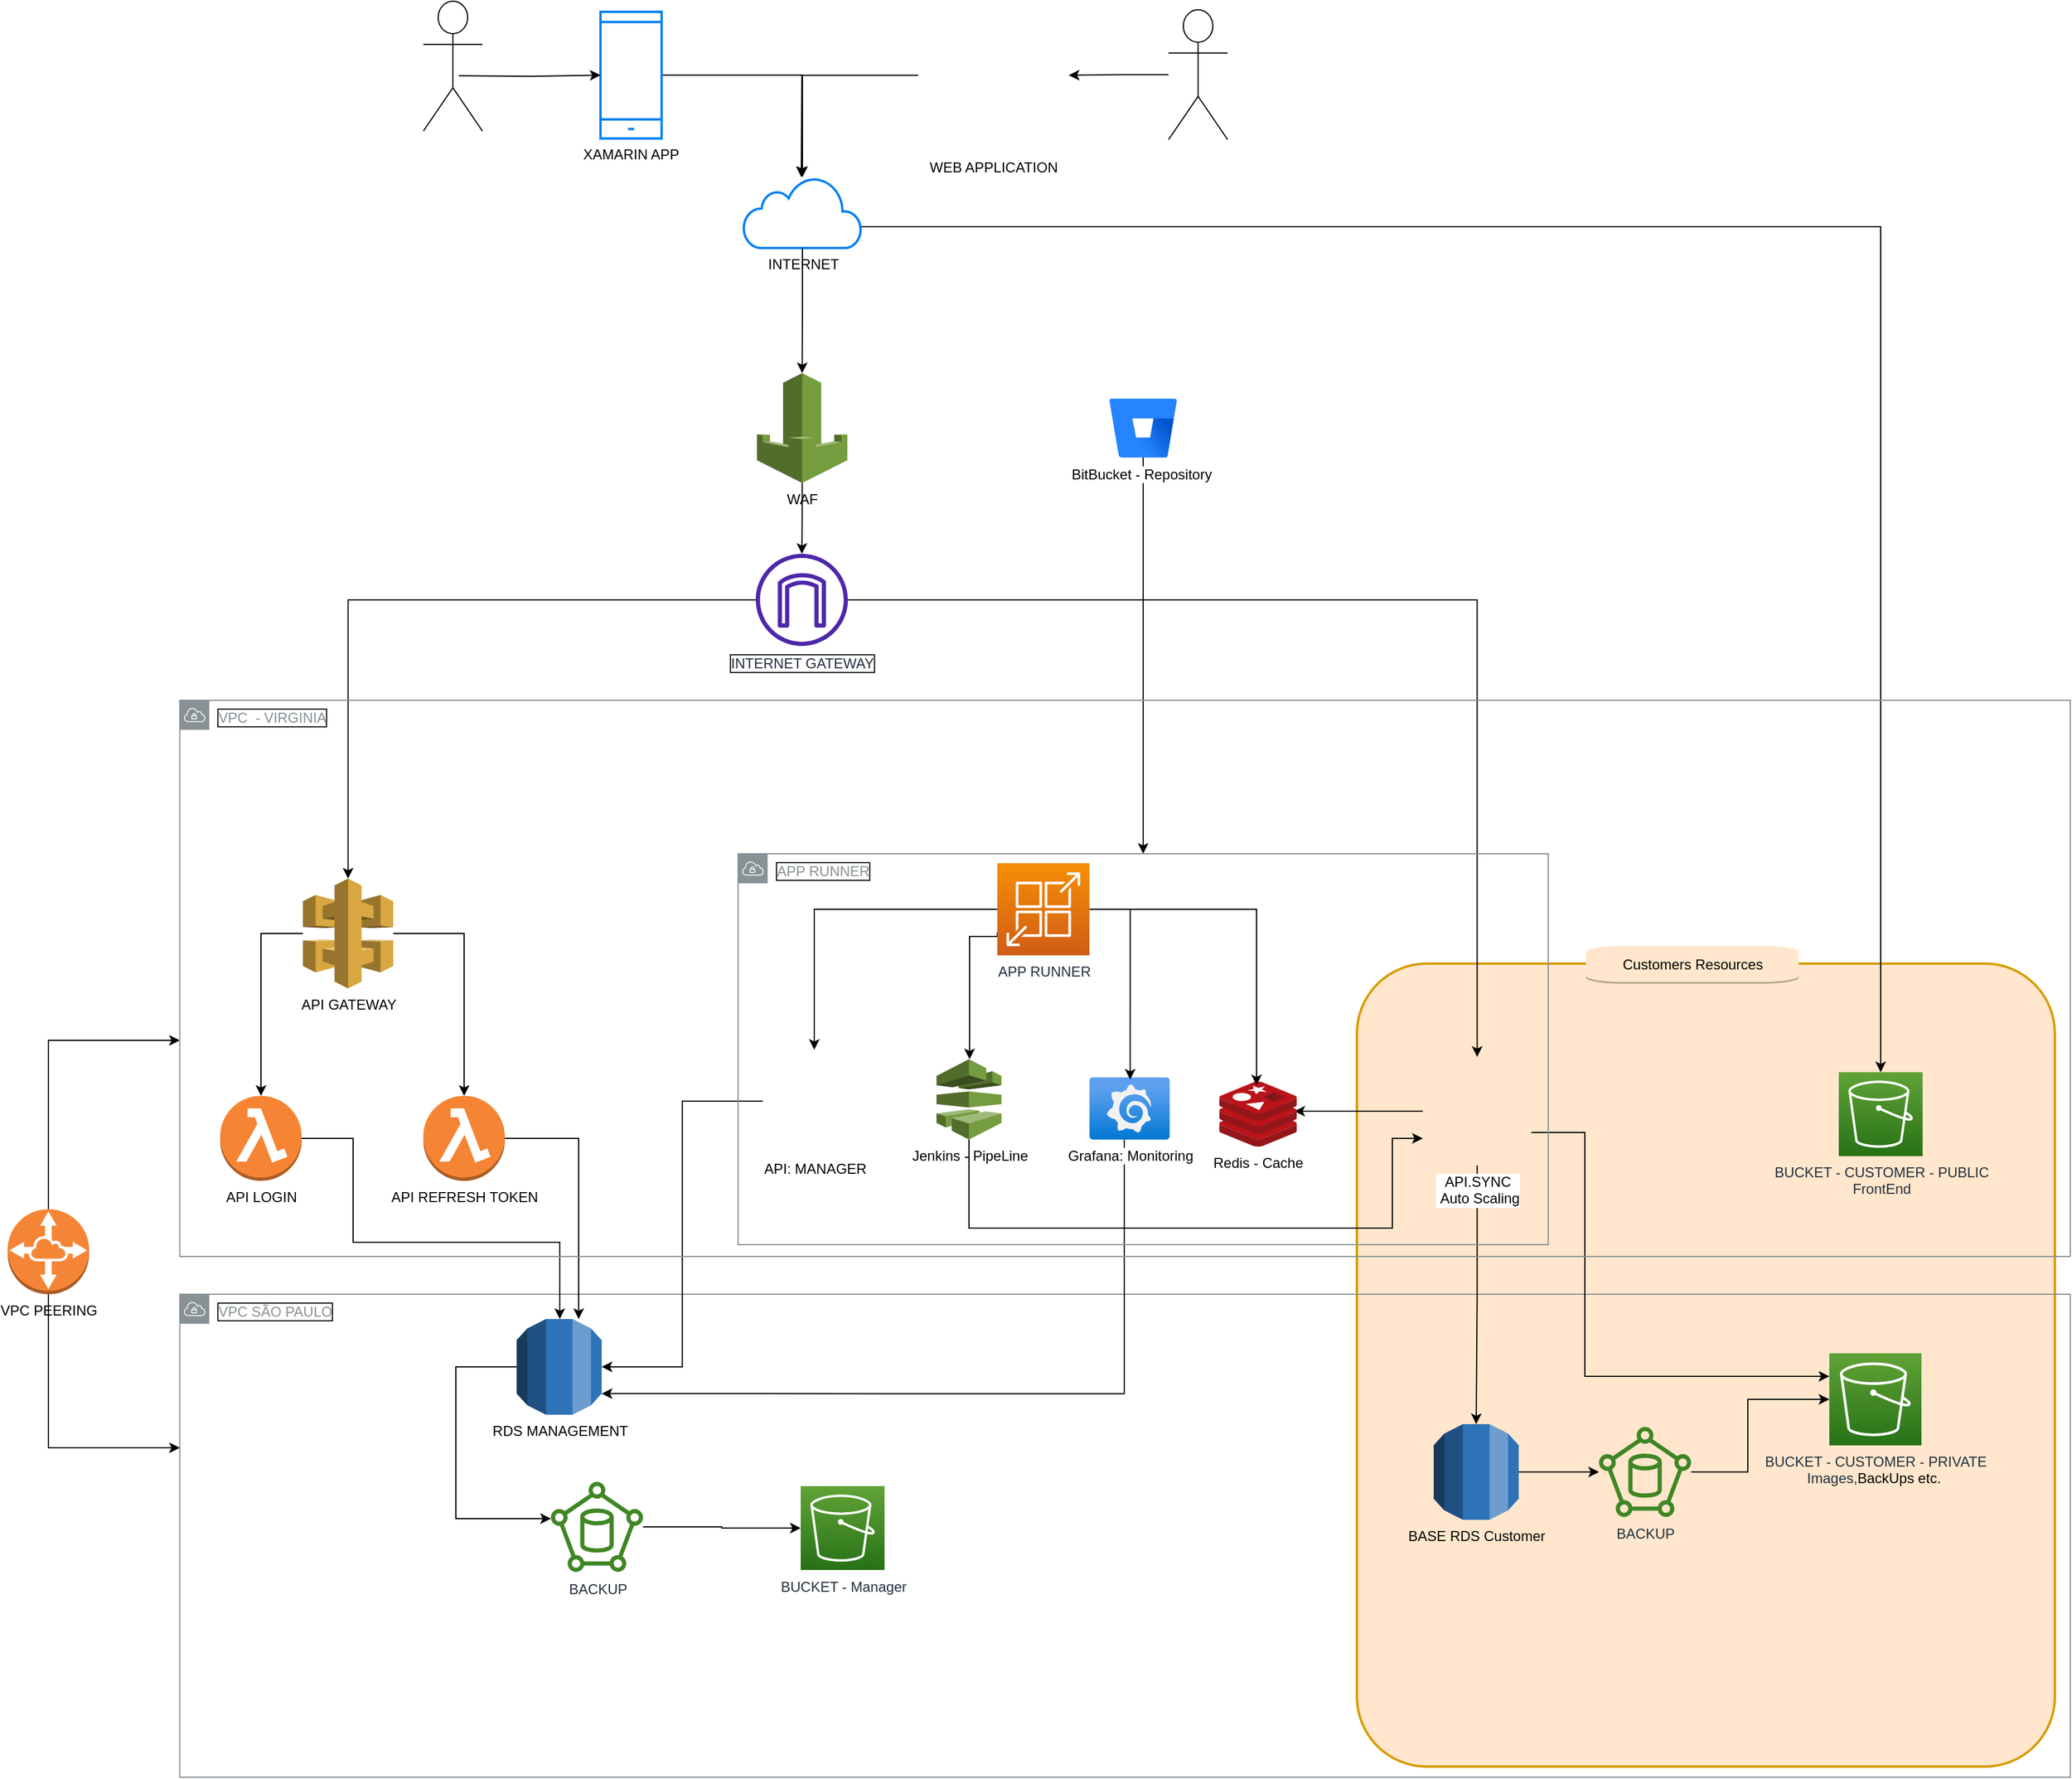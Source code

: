 <mxfile version="21.6.8" type="device">
  <diagram id="fVxH4gl1ZDHUZJMIPg1-" name="Página-1">
    <mxGraphModel dx="3375" dy="2898" grid="0" gridSize="10" guides="1" tooltips="1" connect="1" arrows="1" fold="1" page="0" pageScale="1" pageWidth="827" pageHeight="1169" math="0" shadow="0">
      <root>
        <mxCell id="0" />
        <mxCell id="1" parent="0" />
        <mxCell id="gBbsB2kYZqVs6Wxo1NfM-8" value="" style="rounded=1;arcSize=10;dashed=0;fillColor=#ffe6cc;strokeWidth=2;shadow=0;strokeColor=#d79b00;" parent="1" vertex="1">
          <mxGeometry x="409" y="-476" width="591" height="680" as="geometry" />
        </mxCell>
        <mxCell id="gBbsB2kYZqVs6Wxo1NfM-9" value="Customers Resources" style="dashed=0;html=1;shape=mxgraph.aws3.instance;fillColor=#ffe6cc;dashed=0;shadow=0;strokeColor=#d79b00;" parent="1" vertex="1">
          <mxGeometry x="603" y="-491" width="180" height="32" as="geometry" />
        </mxCell>
        <mxCell id="4h1Zo0zShJHCh-uEzDZB-46" value="VPC SÃO PAULO" style="sketch=0;outlineConnect=0;gradientColor=none;html=1;whiteSpace=wrap;fontSize=12;fontStyle=0;shape=mxgraph.aws4.group;grIcon=mxgraph.aws4.group_vpc;strokeColor=#879196;fillColor=none;verticalAlign=top;align=left;spacingLeft=30;fontColor=#879196;dashed=0;labelBorderColor=#1A1A1A;" parent="1" vertex="1">
          <mxGeometry x="-587.75" y="-196" width="1600.75" height="409" as="geometry" />
        </mxCell>
        <mxCell id="4h1Zo0zShJHCh-uEzDZB-24" style="edgeStyle=orthogonalEdgeStyle;rounded=0;orthogonalLoop=1;jettySize=auto;html=1;entryX=0;entryY=0.25;entryDx=0;entryDy=0;entryPerimeter=0;" parent="1" source="iSTwg9xw4LvU0QaSz5UX-5" target="4h1Zo0zShJHCh-uEzDZB-23" edge="1">
          <mxGeometry relative="1" as="geometry">
            <Array as="points">
              <mxPoint x="602" y="-333" />
              <mxPoint x="602" y="-126" />
            </Array>
          </mxGeometry>
        </mxCell>
        <mxCell id="4h1Zo0zShJHCh-uEzDZB-9" style="edgeStyle=orthogonalEdgeStyle;rounded=0;orthogonalLoop=1;jettySize=auto;html=1;" parent="1" source="4h1Zo0zShJHCh-uEzDZB-51" target="4h1Zo0zShJHCh-uEzDZB-8" edge="1">
          <mxGeometry relative="1" as="geometry" />
        </mxCell>
        <mxCell id="4h1Zo0zShJHCh-uEzDZB-70" style="edgeStyle=orthogonalEdgeStyle;rounded=0;orthogonalLoop=1;jettySize=auto;html=1;entryX=0.5;entryY=0;entryDx=0;entryDy=0;entryPerimeter=0;fontSize=12;exitX=0.954;exitY=0.757;exitDx=0;exitDy=0;exitPerimeter=0;" parent="1" source="4h1Zo0zShJHCh-uEzDZB-27" target="4h1Zo0zShJHCh-uEzDZB-67" edge="1">
          <mxGeometry relative="1" as="geometry">
            <Array as="points">
              <mxPoint x="-15" y="-1100" />
              <mxPoint x="852" y="-1100" />
            </Array>
            <mxPoint x="-13" y="-1053.059" as="sourcePoint" />
          </mxGeometry>
        </mxCell>
        <mxCell id="4h1Zo0zShJHCh-uEzDZB-13" style="edgeStyle=orthogonalEdgeStyle;rounded=0;orthogonalLoop=1;jettySize=auto;html=1;" parent="1" source="4h1Zo0zShJHCh-uEzDZB-8" target="4h1Zo0zShJHCh-uEzDZB-10" edge="1">
          <mxGeometry relative="1" as="geometry" />
        </mxCell>
        <mxCell id="gBbsB2kYZqVs6Wxo1NfM-20" style="edgeStyle=orthogonalEdgeStyle;rounded=0;orthogonalLoop=1;jettySize=auto;html=1;entryX=0.5;entryY=0;entryDx=0;entryDy=0;entryPerimeter=0;" parent="1" source="4h1Zo0zShJHCh-uEzDZB-8" target="gBbsB2kYZqVs6Wxo1NfM-13" edge="1">
          <mxGeometry relative="1" as="geometry" />
        </mxCell>
        <mxCell id="4h1Zo0zShJHCh-uEzDZB-8" value="API GATEWAY" style="outlineConnect=0;dashed=0;verticalLabelPosition=bottom;verticalAlign=top;align=center;html=1;shape=mxgraph.aws3.api_gateway;fillColor=#D9A741;gradientColor=none;" parent="1" vertex="1">
          <mxGeometry x="-483.5" y="-548" width="76.5" height="93" as="geometry" />
        </mxCell>
        <mxCell id="4h1Zo0zShJHCh-uEzDZB-19" style="edgeStyle=orthogonalEdgeStyle;rounded=0;orthogonalLoop=1;jettySize=auto;html=1;exitX=1;exitY=0.5;exitDx=0;exitDy=0;exitPerimeter=0;" parent="1" source="4h1Zo0zShJHCh-uEzDZB-10" target="4h1Zo0zShJHCh-uEzDZB-14" edge="1">
          <mxGeometry relative="1" as="geometry">
            <Array as="points">
              <mxPoint x="-250" y="-328" />
            </Array>
          </mxGeometry>
        </mxCell>
        <mxCell id="4h1Zo0zShJHCh-uEzDZB-10" value="API REFRESH TOKEN" style="outlineConnect=0;dashed=0;verticalLabelPosition=bottom;verticalAlign=top;align=center;html=1;shape=mxgraph.aws3.lambda_function;fillColor=#F58534;gradientColor=none;" parent="1" vertex="1">
          <mxGeometry x="-381.5" y="-364" width="69" height="72" as="geometry" />
        </mxCell>
        <mxCell id="4h1Zo0zShJHCh-uEzDZB-37" style="edgeStyle=orthogonalEdgeStyle;rounded=0;orthogonalLoop=1;jettySize=auto;html=1;fontSize=12;exitX=0;exitY=0.5;exitDx=0;exitDy=0;exitPerimeter=0;" parent="1" source="4h1Zo0zShJHCh-uEzDZB-14" target="4h1Zo0zShJHCh-uEzDZB-36" edge="1">
          <mxGeometry relative="1" as="geometry">
            <Array as="points">
              <mxPoint x="-354" y="-134" />
              <mxPoint x="-354" y="-6" />
            </Array>
          </mxGeometry>
        </mxCell>
        <mxCell id="4h1Zo0zShJHCh-uEzDZB-14" value="RDS MANAGEMENT" style="outlineConnect=0;dashed=0;verticalLabelPosition=bottom;verticalAlign=top;align=center;html=1;shape=mxgraph.aws3.rds;fillColor=#2E73B8;gradientColor=none;" parent="1" vertex="1">
          <mxGeometry x="-302.5" y="-175" width="72" height="81" as="geometry" />
        </mxCell>
        <mxCell id="4h1Zo0zShJHCh-uEzDZB-38" style="edgeStyle=orthogonalEdgeStyle;rounded=0;orthogonalLoop=1;jettySize=auto;html=1;fontSize=12;" parent="1" source="4h1Zo0zShJHCh-uEzDZB-17" target="4h1Zo0zShJHCh-uEzDZB-34" edge="1">
          <mxGeometry relative="1" as="geometry" />
        </mxCell>
        <mxCell id="4h1Zo0zShJHCh-uEzDZB-17" value="BASE RDS Customer" style="outlineConnect=0;dashed=0;verticalLabelPosition=bottom;verticalAlign=top;align=center;html=1;shape=mxgraph.aws3.rds;fillColor=#2E73B8;gradientColor=none;" parent="1" vertex="1">
          <mxGeometry x="474" y="-86" width="72" height="81" as="geometry" />
        </mxCell>
        <mxCell id="4h1Zo0zShJHCh-uEzDZB-23" value="BUCKET - CUSTOMER - PRIVATE&lt;br&gt;Images,&lt;span style=&quot;border-color: var(--border-color); color: rgb(0, 0, 0); text-align: left; background-color: initial;&quot;&gt;BackUps etc.&amp;nbsp;&lt;/span&gt;" style="sketch=0;points=[[0,0,0],[0.25,0,0],[0.5,0,0],[0.75,0,0],[1,0,0],[0,1,0],[0.25,1,0],[0.5,1,0],[0.75,1,0],[1,1,0],[0,0.25,0],[0,0.5,0],[0,0.75,0],[1,0.25,0],[1,0.5,0],[1,0.75,0]];outlineConnect=0;fontColor=#232F3E;gradientColor=#60A337;gradientDirection=north;fillColor=#277116;strokeColor=#ffffff;dashed=0;verticalLabelPosition=bottom;verticalAlign=top;align=center;html=1;fontSize=12;fontStyle=0;aspect=fixed;shape=mxgraph.aws4.resourceIcon;resIcon=mxgraph.aws4.s3;" parent="1" vertex="1">
          <mxGeometry x="809" y="-146" width="78" height="78" as="geometry" />
        </mxCell>
        <mxCell id="4h1Zo0zShJHCh-uEzDZB-64" style="edgeStyle=orthogonalEdgeStyle;rounded=0;orthogonalLoop=1;jettySize=auto;html=1;fontSize=12;" parent="1" source="4h1Zo0zShJHCh-uEzDZB-25" edge="1">
          <mxGeometry relative="1" as="geometry">
            <mxPoint x="-61.5" y="-1142" as="targetPoint" />
          </mxGeometry>
        </mxCell>
        <mxCell id="4h1Zo0zShJHCh-uEzDZB-25" value="XAMARIN APP" style="html=1;verticalLabelPosition=bottom;align=center;labelBackgroundColor=#ffffff;verticalAlign=top;strokeWidth=2;strokeColor=#0080F0;shadow=0;dashed=0;shape=mxgraph.ios7.icons.smartphone;" parent="1" vertex="1">
          <mxGeometry x="-231.5" y="-1282" width="51.75" height="107.25" as="geometry" />
        </mxCell>
        <mxCell id="4h1Zo0zShJHCh-uEzDZB-29" style="edgeStyle=orthogonalEdgeStyle;rounded=0;orthogonalLoop=1;jettySize=auto;html=1;" parent="1" source="xfO7kdJa8CP5MQ5Vo7VV-1" target="4h1Zo0zShJHCh-uEzDZB-51" edge="1">
          <mxGeometry relative="1" as="geometry">
            <mxPoint x="-62" y="-1102" as="targetPoint" />
          </mxGeometry>
        </mxCell>
        <mxCell id="4h1Zo0zShJHCh-uEzDZB-27" value="INTERNET" style="html=1;verticalLabelPosition=bottom;align=center;labelBackgroundColor=#ffffff;verticalAlign=top;strokeWidth=2;strokeColor=#0080F0;shadow=0;dashed=0;shape=mxgraph.ios7.icons.cloud;" parent="1" vertex="1">
          <mxGeometry x="-110.5" y="-1142" width="100" height="60" as="geometry" />
        </mxCell>
        <mxCell id="4h1Zo0zShJHCh-uEzDZB-63" style="edgeStyle=orthogonalEdgeStyle;rounded=0;orthogonalLoop=1;jettySize=auto;html=1;fontSize=12;" parent="1" source="4h1Zo0zShJHCh-uEzDZB-33" target="4h1Zo0zShJHCh-uEzDZB-27" edge="1">
          <mxGeometry relative="1" as="geometry" />
        </mxCell>
        <mxCell id="4h1Zo0zShJHCh-uEzDZB-33" value="WEB APPLICATION" style="shape=image;html=1;verticalAlign=top;verticalLabelPosition=bottom;labelBackgroundColor=#ffffff;imageAspect=0;aspect=fixed;image=https://cdn1.iconfinder.com/data/icons/seo-and-web-development-6/32/Web_website_favorite_site_star-128.png;fontSize=12;" parent="1" vertex="1">
          <mxGeometry x="37.5" y="-1292" width="127.5" height="127.5" as="geometry" />
        </mxCell>
        <mxCell id="NZQ2-SlajWETdj_k92VK-51" style="edgeStyle=orthogonalEdgeStyle;rounded=0;orthogonalLoop=1;jettySize=auto;html=1;" parent="1" source="4h1Zo0zShJHCh-uEzDZB-34" target="4h1Zo0zShJHCh-uEzDZB-23" edge="1">
          <mxGeometry relative="1" as="geometry">
            <Array as="points">
              <mxPoint x="740" y="-45" />
              <mxPoint x="740" y="-107" />
            </Array>
          </mxGeometry>
        </mxCell>
        <mxCell id="4h1Zo0zShJHCh-uEzDZB-34" value="BACKUP" style="sketch=0;outlineConnect=0;fontColor=#232F3E;gradientColor=none;fillColor=#3F8624;strokeColor=none;dashed=0;verticalLabelPosition=bottom;verticalAlign=top;align=center;html=1;fontSize=12;fontStyle=0;aspect=fixed;pointerEvents=1;shape=mxgraph.aws4.backup_database;" parent="1" vertex="1">
          <mxGeometry x="614" y="-84" width="78" height="77" as="geometry" />
        </mxCell>
        <mxCell id="NZQ2-SlajWETdj_k92VK-43" style="edgeStyle=orthogonalEdgeStyle;rounded=0;orthogonalLoop=1;jettySize=auto;html=1;entryX=0;entryY=0.5;entryDx=0;entryDy=0;entryPerimeter=0;" parent="1" source="4h1Zo0zShJHCh-uEzDZB-36" target="NZQ2-SlajWETdj_k92VK-41" edge="1">
          <mxGeometry relative="1" as="geometry">
            <Array as="points" />
          </mxGeometry>
        </mxCell>
        <mxCell id="4h1Zo0zShJHCh-uEzDZB-36" value="BACKUP" style="sketch=0;outlineConnect=0;fontColor=#232F3E;gradientColor=none;fillColor=#3F8624;strokeColor=none;dashed=0;verticalLabelPosition=bottom;verticalAlign=top;align=center;html=1;fontSize=12;fontStyle=0;aspect=fixed;pointerEvents=1;shape=mxgraph.aws4.backup_database;" parent="1" vertex="1">
          <mxGeometry x="-273.5" y="-37.5" width="78" height="77" as="geometry" />
        </mxCell>
        <mxCell id="4h1Zo0zShJHCh-uEzDZB-44" style="edgeStyle=orthogonalEdgeStyle;rounded=0;orthogonalLoop=1;jettySize=auto;html=1;fontSize=12;exitX=0.5;exitY=1;exitDx=0;exitDy=0;exitPerimeter=0;" parent="1" source="4h1Zo0zShJHCh-uEzDZB-43" target="4h1Zo0zShJHCh-uEzDZB-46" edge="1">
          <mxGeometry relative="1" as="geometry">
            <mxPoint x="-563.5" y="-65.909" as="targetPoint" />
            <Array as="points">
              <mxPoint x="-699.5" y="-66" />
            </Array>
          </mxGeometry>
        </mxCell>
        <mxCell id="4h1Zo0zShJHCh-uEzDZB-45" style="edgeStyle=orthogonalEdgeStyle;rounded=0;orthogonalLoop=1;jettySize=auto;html=1;fontSize=12;exitX=0.5;exitY=0;exitDx=0;exitDy=0;exitPerimeter=0;" parent="1" source="4h1Zo0zShJHCh-uEzDZB-43" target="4h1Zo0zShJHCh-uEzDZB-47" edge="1">
          <mxGeometry relative="1" as="geometry">
            <mxPoint x="-563.5" y="-411.0" as="targetPoint" />
            <Array as="points">
              <mxPoint x="-699.5" y="-411" />
            </Array>
          </mxGeometry>
        </mxCell>
        <mxCell id="4h1Zo0zShJHCh-uEzDZB-43" value="VPC PEERING" style="outlineConnect=0;dashed=0;verticalLabelPosition=bottom;verticalAlign=top;align=center;html=1;shape=mxgraph.aws3.vpc_peering;fillColor=#F58536;gradientColor=none;fontSize=12;" parent="1" vertex="1">
          <mxGeometry x="-733.5" y="-268" width="69" height="72" as="geometry" />
        </mxCell>
        <mxCell id="XqH27Nu7zq0Zo16ov4HN-21" style="edgeStyle=orthogonalEdgeStyle;rounded=0;orthogonalLoop=1;jettySize=auto;html=1;" edge="1" parent="1" source="4h1Zo0zShJHCh-uEzDZB-51" target="iSTwg9xw4LvU0QaSz5UX-5">
          <mxGeometry relative="1" as="geometry" />
        </mxCell>
        <mxCell id="4h1Zo0zShJHCh-uEzDZB-51" value="INTERNET GATEWAY" style="sketch=0;outlineConnect=0;fontColor=#232F3E;gradientColor=none;fillColor=#4D27AA;strokeColor=none;dashed=0;verticalLabelPosition=bottom;verticalAlign=top;align=center;html=1;fontSize=12;fontStyle=0;aspect=fixed;pointerEvents=1;shape=mxgraph.aws4.internet_gateway;labelBorderColor=#1A1A1A;" parent="1" vertex="1">
          <mxGeometry x="-100" y="-823" width="78" height="78" as="geometry" />
        </mxCell>
        <mxCell id="4h1Zo0zShJHCh-uEzDZB-58" style="edgeStyle=orthogonalEdgeStyle;rounded=0;orthogonalLoop=1;jettySize=auto;html=1;fontSize=12;" parent="1" target="4h1Zo0zShJHCh-uEzDZB-25" edge="1">
          <mxGeometry relative="1" as="geometry">
            <mxPoint x="-351.5" y="-1227.857" as="sourcePoint" />
          </mxGeometry>
        </mxCell>
        <mxCell id="4h1Zo0zShJHCh-uEzDZB-62" style="edgeStyle=orthogonalEdgeStyle;rounded=0;orthogonalLoop=1;jettySize=auto;html=1;fontSize=12;" parent="1" source="4h1Zo0zShJHCh-uEzDZB-61" target="4h1Zo0zShJHCh-uEzDZB-33" edge="1">
          <mxGeometry relative="1" as="geometry" />
        </mxCell>
        <mxCell id="4h1Zo0zShJHCh-uEzDZB-61" value="" style="shape=umlActor;verticalLabelPosition=bottom;verticalAlign=top;html=1;outlineConnect=0;labelBorderColor=#1A1A1A;fontSize=12;" parent="1" vertex="1">
          <mxGeometry x="249.5" y="-1283.75" width="50" height="110" as="geometry" />
        </mxCell>
        <mxCell id="4h1Zo0zShJHCh-uEzDZB-66" value="" style="shape=umlActor;verticalLabelPosition=bottom;verticalAlign=top;html=1;outlineConnect=0;labelBorderColor=#1A1A1A;fontSize=12;" parent="1" vertex="1">
          <mxGeometry x="-381.5" y="-1291" width="50" height="110" as="geometry" />
        </mxCell>
        <mxCell id="4h1Zo0zShJHCh-uEzDZB-67" value="BUCKET - CUSTOMER - PUBLIC&lt;br&gt;FrontEnd" style="sketch=0;points=[[0,0,0],[0.25,0,0],[0.5,0,0],[0.75,0,0],[1,0,0],[0,1,0],[0.25,1,0],[0.5,1,0],[0.75,1,0],[1,1,0],[0,0.25,0],[0,0.5,0],[0,0.75,0],[1,0.25,0],[1,0.5,0],[1,0.75,0]];outlineConnect=0;fontColor=#232F3E;gradientColor=#60A337;gradientDirection=north;fillColor=#277116;strokeColor=#ffffff;dashed=0;verticalLabelPosition=bottom;verticalAlign=top;align=center;html=1;fontSize=12;fontStyle=0;aspect=fixed;shape=mxgraph.aws4.resourceIcon;resIcon=mxgraph.aws4.s3;" parent="1" vertex="1">
          <mxGeometry x="817" y="-384" width="71" height="71" as="geometry" />
        </mxCell>
        <mxCell id="4h1Zo0zShJHCh-uEzDZB-68" style="edgeStyle=orthogonalEdgeStyle;rounded=0;orthogonalLoop=1;jettySize=auto;html=1;exitX=0.5;exitY=1;exitDx=0;exitDy=0;exitPerimeter=0;fontSize=12;" parent="1" source="4h1Zo0zShJHCh-uEzDZB-23" target="4h1Zo0zShJHCh-uEzDZB-23" edge="1">
          <mxGeometry relative="1" as="geometry" />
        </mxCell>
        <mxCell id="gBbsB2kYZqVs6Wxo1NfM-15" style="edgeStyle=orthogonalEdgeStyle;rounded=0;orthogonalLoop=1;jettySize=auto;html=1;exitX=1;exitY=0.5;exitDx=0;exitDy=0;exitPerimeter=0;" parent="1" source="gBbsB2kYZqVs6Wxo1NfM-13" target="4h1Zo0zShJHCh-uEzDZB-14" edge="1">
          <mxGeometry relative="1" as="geometry">
            <Array as="points">
              <mxPoint x="-441" y="-328" />
              <mxPoint x="-441" y="-240" />
              <mxPoint x="-266" y="-240" />
            </Array>
          </mxGeometry>
        </mxCell>
        <mxCell id="gBbsB2kYZqVs6Wxo1NfM-13" value="API LOGIN" style="outlineConnect=0;dashed=0;verticalLabelPosition=bottom;verticalAlign=top;align=center;html=1;shape=mxgraph.aws3.lambda_function;fillColor=#F58534;gradientColor=none;" parent="1" vertex="1">
          <mxGeometry x="-553.5" y="-364" width="69" height="72" as="geometry" />
        </mxCell>
        <mxCell id="NZQ2-SlajWETdj_k92VK-35" style="edgeStyle=orthogonalEdgeStyle;rounded=0;orthogonalLoop=1;jettySize=auto;html=1;" parent="1" source="iSTwg9xw4LvU0QaSz5UX-5" target="4h1Zo0zShJHCh-uEzDZB-17" edge="1">
          <mxGeometry relative="1" as="geometry" />
        </mxCell>
        <mxCell id="XqH27Nu7zq0Zo16ov4HN-11" style="edgeStyle=orthogonalEdgeStyle;rounded=0;orthogonalLoop=1;jettySize=auto;html=1;exitX=0;exitY=0.5;exitDx=0;exitDy=0;entryX=0.97;entryY=0.455;entryDx=0;entryDy=0;entryPerimeter=0;" edge="1" parent="1" source="iSTwg9xw4LvU0QaSz5UX-5" target="iSTwg9xw4LvU0QaSz5UX-3">
          <mxGeometry relative="1" as="geometry" />
        </mxCell>
        <mxCell id="iSTwg9xw4LvU0QaSz5UX-5" value="API.SYNC&lt;br&gt;&amp;nbsp;Auto Scaling" style="shape=image;html=1;verticalAlign=top;verticalLabelPosition=bottom;labelBackgroundColor=#ffffff;imageAspect=0;aspect=fixed;image=https://cdn1.iconfinder.com/data/icons/unicons-line-vol-3/24/docker-128.png" parent="1" vertex="1">
          <mxGeometry x="464.75" y="-397" width="92" height="92" as="geometry" />
        </mxCell>
        <mxCell id="iSTwg9xw4LvU0QaSz5UX-3" value="Redis - Cache" style="sketch=0;aspect=fixed;html=1;points=[];align=center;image;fontSize=12;image=img/lib/mscae/Cache_Redis_Product.svg;" parent="1" vertex="1">
          <mxGeometry x="292.5" y="-376" width="65.48" height="55" as="geometry" />
        </mxCell>
        <mxCell id="XqH27Nu7zq0Zo16ov4HN-16" style="edgeStyle=orthogonalEdgeStyle;rounded=0;orthogonalLoop=1;jettySize=auto;html=1;entryX=1;entryY=0.5;entryDx=0;entryDy=0;entryPerimeter=0;" edge="1" parent="1" source="NZQ2-SlajWETdj_k92VK-8" target="4h1Zo0zShJHCh-uEzDZB-14">
          <mxGeometry relative="1" as="geometry" />
        </mxCell>
        <mxCell id="NZQ2-SlajWETdj_k92VK-8" value="API: MANAGER&lt;br&gt;" style="shape=image;html=1;verticalAlign=top;verticalLabelPosition=bottom;labelBackgroundColor=#ffffff;imageAspect=0;aspect=fixed;image=https://cdn1.iconfinder.com/data/icons/unicons-line-vol-3/24/docker-128.png" parent="1" vertex="1">
          <mxGeometry x="-94" y="-403" width="87" height="87" as="geometry" />
        </mxCell>
        <mxCell id="XqH27Nu7zq0Zo16ov4HN-12" style="edgeStyle=orthogonalEdgeStyle;rounded=0;orthogonalLoop=1;jettySize=auto;html=1;entryX=1;entryY=0.78;entryDx=0;entryDy=0;entryPerimeter=0;" edge="1" parent="1" source="NZQ2-SlajWETdj_k92VK-17" target="4h1Zo0zShJHCh-uEzDZB-14">
          <mxGeometry relative="1" as="geometry">
            <Array as="points">
              <mxPoint x="212" y="-112" />
            </Array>
          </mxGeometry>
        </mxCell>
        <mxCell id="NZQ2-SlajWETdj_k92VK-17" value="Grafana: Monitoring" style="image;aspect=fixed;html=1;points=[];align=center;fontSize=12;image=img/lib/azure2/other/Grafana.svg;" parent="1" vertex="1">
          <mxGeometry x="182.5" y="-379.8" width="68" height="52.8" as="geometry" />
        </mxCell>
        <mxCell id="NZQ2-SlajWETdj_k92VK-41" value="BUCKET - Manager" style="sketch=0;points=[[0,0,0],[0.25,0,0],[0.5,0,0],[0.75,0,0],[1,0,0],[0,1,0],[0.25,1,0],[0.5,1,0],[0.75,1,0],[1,1,0],[0,0.25,0],[0,0.5,0],[0,0.75,0],[1,0.25,0],[1,0.5,0],[1,0.75,0]];outlineConnect=0;fontColor=#232F3E;gradientColor=#60A337;gradientDirection=north;fillColor=#277116;strokeColor=#ffffff;dashed=0;verticalLabelPosition=bottom;verticalAlign=top;align=center;html=1;fontSize=12;fontStyle=0;aspect=fixed;shape=mxgraph.aws4.resourceIcon;resIcon=mxgraph.aws4.s3;" parent="1" vertex="1">
          <mxGeometry x="-62" y="-33.5" width="71" height="71" as="geometry" />
        </mxCell>
        <mxCell id="XqH27Nu7zq0Zo16ov4HN-13" style="edgeStyle=orthogonalEdgeStyle;rounded=0;orthogonalLoop=1;jettySize=auto;html=1;entryX=0;entryY=0.75;entryDx=0;entryDy=0;" edge="1" parent="1" source="-7YsmLxZoggPCO3vJ49t-5" target="iSTwg9xw4LvU0QaSz5UX-5">
          <mxGeometry relative="1" as="geometry">
            <Array as="points">
              <mxPoint x="81" y="-252" />
              <mxPoint x="439" y="-252" />
              <mxPoint x="439" y="-328" />
            </Array>
          </mxGeometry>
        </mxCell>
        <mxCell id="-7YsmLxZoggPCO3vJ49t-5" value="Jenkins - PipeLine" style="outlineConnect=0;dashed=0;verticalLabelPosition=bottom;verticalAlign=top;align=center;html=1;shape=mxgraph.aws3.codepipeline;fillColor=#759C3E;gradientColor=none;" parent="1" vertex="1">
          <mxGeometry x="53" y="-395" width="55" height="68" as="geometry" />
        </mxCell>
        <mxCell id="XqH27Nu7zq0Zo16ov4HN-18" style="edgeStyle=orthogonalEdgeStyle;rounded=0;orthogonalLoop=1;jettySize=auto;html=1;exitX=0.5;exitY=1;exitDx=0;exitDy=0;" edge="1" parent="1" source="-7YsmLxZoggPCO3vJ49t-6" target="XqH27Nu7zq0Zo16ov4HN-17">
          <mxGeometry relative="1" as="geometry" />
        </mxCell>
        <mxCell id="-7YsmLxZoggPCO3vJ49t-6" value="BitBucket - Repository&amp;nbsp;" style="image;html=1;image=img/lib/atlassian/Bitbucket_Logo.svg;" parent="1" vertex="1">
          <mxGeometry x="199.5" y="-954.5" width="57" height="50" as="geometry" />
        </mxCell>
        <mxCell id="XqH27Nu7zq0Zo16ov4HN-8" style="edgeStyle=orthogonalEdgeStyle;rounded=0;orthogonalLoop=1;jettySize=auto;html=1;entryX=0.481;entryY=0.055;entryDx=0;entryDy=0;entryPerimeter=0;" edge="1" parent="1" source="-7YsmLxZoggPCO3vJ49t-3" target="iSTwg9xw4LvU0QaSz5UX-3">
          <mxGeometry relative="1" as="geometry" />
        </mxCell>
        <mxCell id="XqH27Nu7zq0Zo16ov4HN-9" style="edgeStyle=orthogonalEdgeStyle;rounded=0;orthogonalLoop=1;jettySize=auto;html=1;entryX=0.507;entryY=0.038;entryDx=0;entryDy=0;entryPerimeter=0;" edge="1" parent="1" source="-7YsmLxZoggPCO3vJ49t-3" target="NZQ2-SlajWETdj_k92VK-17">
          <mxGeometry relative="1" as="geometry">
            <Array as="points">
              <mxPoint x="217" y="-522" />
            </Array>
          </mxGeometry>
        </mxCell>
        <mxCell id="XqH27Nu7zq0Zo16ov4HN-10" style="edgeStyle=orthogonalEdgeStyle;rounded=0;orthogonalLoop=1;jettySize=auto;html=1;entryX=0.5;entryY=0;entryDx=0;entryDy=0;" edge="1" parent="1" source="-7YsmLxZoggPCO3vJ49t-3" target="NZQ2-SlajWETdj_k92VK-8">
          <mxGeometry relative="1" as="geometry" />
        </mxCell>
        <mxCell id="XqH27Nu7zq0Zo16ov4HN-15" style="edgeStyle=orthogonalEdgeStyle;rounded=0;orthogonalLoop=1;jettySize=auto;html=1;exitX=0;exitY=0.75;exitDx=0;exitDy=0;exitPerimeter=0;" edge="1" parent="1" source="-7YsmLxZoggPCO3vJ49t-3" target="-7YsmLxZoggPCO3vJ49t-5">
          <mxGeometry relative="1" as="geometry">
            <Array as="points">
              <mxPoint x="105" y="-499" />
              <mxPoint x="81" y="-499" />
            </Array>
          </mxGeometry>
        </mxCell>
        <mxCell id="-7YsmLxZoggPCO3vJ49t-3" value="APP RUNNER" style="sketch=0;points=[[0,0,0],[0.25,0,0],[0.5,0,0],[0.75,0,0],[1,0,0],[0,1,0],[0.25,1,0],[0.5,1,0],[0.75,1,0],[1,1,0],[0,0.25,0],[0,0.5,0],[0,0.75,0],[1,0.25,0],[1,0.5,0],[1,0.75,0]];outlineConnect=0;fontColor=#232F3E;gradientColor=#F78E04;gradientDirection=north;fillColor=#D05C17;strokeColor=#ffffff;dashed=0;verticalLabelPosition=bottom;verticalAlign=top;align=center;html=1;fontSize=12;fontStyle=0;aspect=fixed;shape=mxgraph.aws4.resourceIcon;resIcon=mxgraph.aws4.app_runner;" parent="1" vertex="1">
          <mxGeometry x="104.5" y="-561" width="78" height="78" as="geometry" />
        </mxCell>
        <mxCell id="xfO7kdJa8CP5MQ5Vo7VV-2" value="" style="edgeStyle=orthogonalEdgeStyle;rounded=0;orthogonalLoop=1;jettySize=auto;html=1;entryX=0.5;entryY=0;entryDx=0;entryDy=0;entryPerimeter=0;" parent="1" source="4h1Zo0zShJHCh-uEzDZB-27" target="xfO7kdJa8CP5MQ5Vo7VV-1" edge="1">
          <mxGeometry relative="1" as="geometry">
            <mxPoint x="-58.214" y="-1061" as="targetPoint" />
            <mxPoint x="-60.5" y="-1082" as="sourcePoint" />
          </mxGeometry>
        </mxCell>
        <mxCell id="xfO7kdJa8CP5MQ5Vo7VV-1" value="WAF" style="outlineConnect=0;dashed=0;verticalLabelPosition=bottom;verticalAlign=top;align=center;html=1;shape=mxgraph.aws3.waf;fillColor=#759C3E;gradientColor=none;" parent="1" vertex="1">
          <mxGeometry x="-99" y="-976" width="76.5" height="93" as="geometry" />
        </mxCell>
        <mxCell id="XqH27Nu7zq0Zo16ov4HN-17" value="APP RUNNER" style="sketch=0;outlineConnect=0;gradientColor=none;html=1;whiteSpace=wrap;fontSize=12;fontStyle=0;shape=mxgraph.aws4.group;grIcon=mxgraph.aws4.group_vpc;strokeColor=#879196;fillColor=none;verticalAlign=top;align=left;spacingLeft=30;fontColor=#879196;dashed=0;labelBorderColor=#1A1A1A;" vertex="1" parent="1">
          <mxGeometry x="-115" y="-569" width="686" height="331" as="geometry" />
        </mxCell>
        <mxCell id="4h1Zo0zShJHCh-uEzDZB-47" value="VPC&amp;nbsp; - VIRGINIA" style="sketch=0;outlineConnect=0;gradientColor=none;html=1;whiteSpace=wrap;fontSize=12;fontStyle=0;shape=mxgraph.aws4.group;grIcon=mxgraph.aws4.group_vpc;strokeColor=#879196;fillColor=none;verticalAlign=top;align=left;spacingLeft=30;fontColor=#879196;dashed=0;labelBorderColor=#1A1A1A;" parent="1" vertex="1">
          <mxGeometry x="-587.75" y="-699" width="1600.75" height="471" as="geometry" />
        </mxCell>
      </root>
    </mxGraphModel>
  </diagram>
</mxfile>
